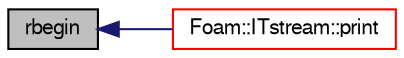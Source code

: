 digraph "rbegin"
{
  bgcolor="transparent";
  edge [fontname="FreeSans",fontsize="10",labelfontname="FreeSans",labelfontsize="10"];
  node [fontname="FreeSans",fontsize="10",shape=record];
  rankdir="LR";
  Node3042 [label="rbegin",height=0.2,width=0.4,color="black", fillcolor="grey75", style="filled", fontcolor="black"];
  Node3042 -> Node3043 [dir="back",color="midnightblue",fontsize="10",style="solid",fontname="FreeSans"];
  Node3043 [label="Foam::ITstream::print",height=0.2,width=0.4,color="red",URL="$a26322.html#aa61247f481294e0822e293753513bd29",tooltip="Print description of IOstream to Ostream. "];
}
